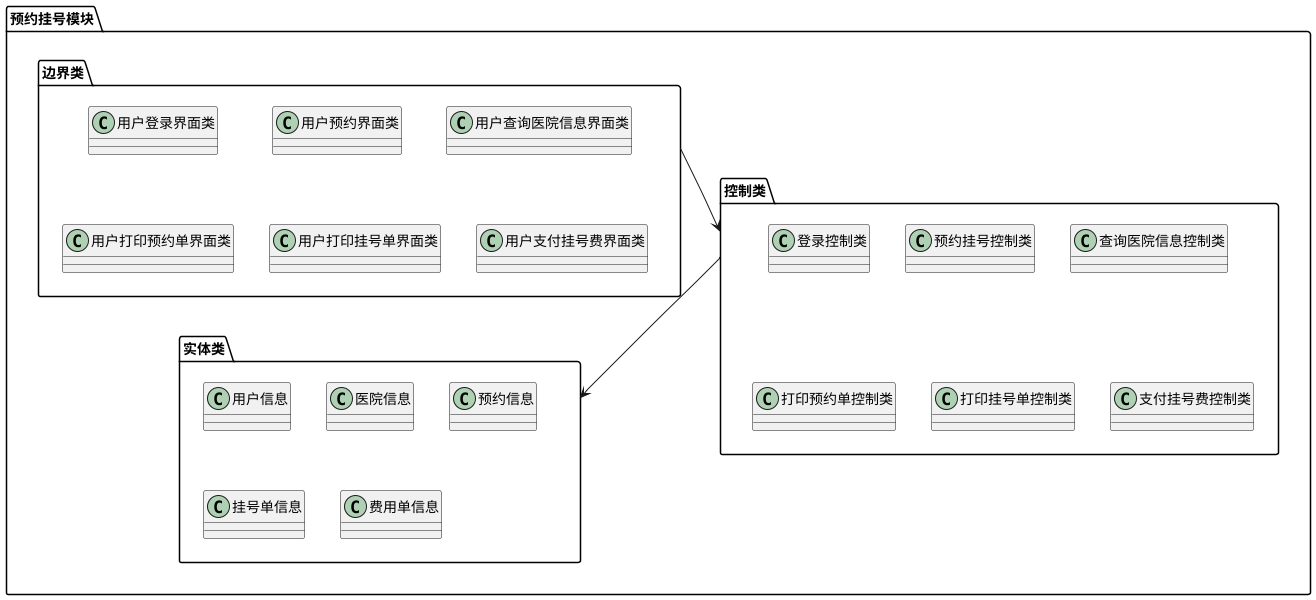 @startuml
'https://plantuml.com/use-case-diagram
package "预约挂号模块" {
    package "边界类" as B {
        class 用户登录界面类
        class 用户预约界面类
        class 用户查询医院信息界面类
        class 用户打印预约单界面类
        class 用户打印挂号单界面类
        class 用户支付挂号费界面类
    }
    package "控制类" as C{
        class 登录控制类
        class 预约挂号控制类
        class 查询医院信息控制类
        class 打印预约单控制类
        class 打印挂号单控制类
        class 支付挂号费控制类
    }
    package "实体类" as E {
        class 用户信息
        class 医院信息
        class 预约信息
        class 挂号单信息
        class 费用单信息
    }
    B --> C
    C --> E
}
@enduml